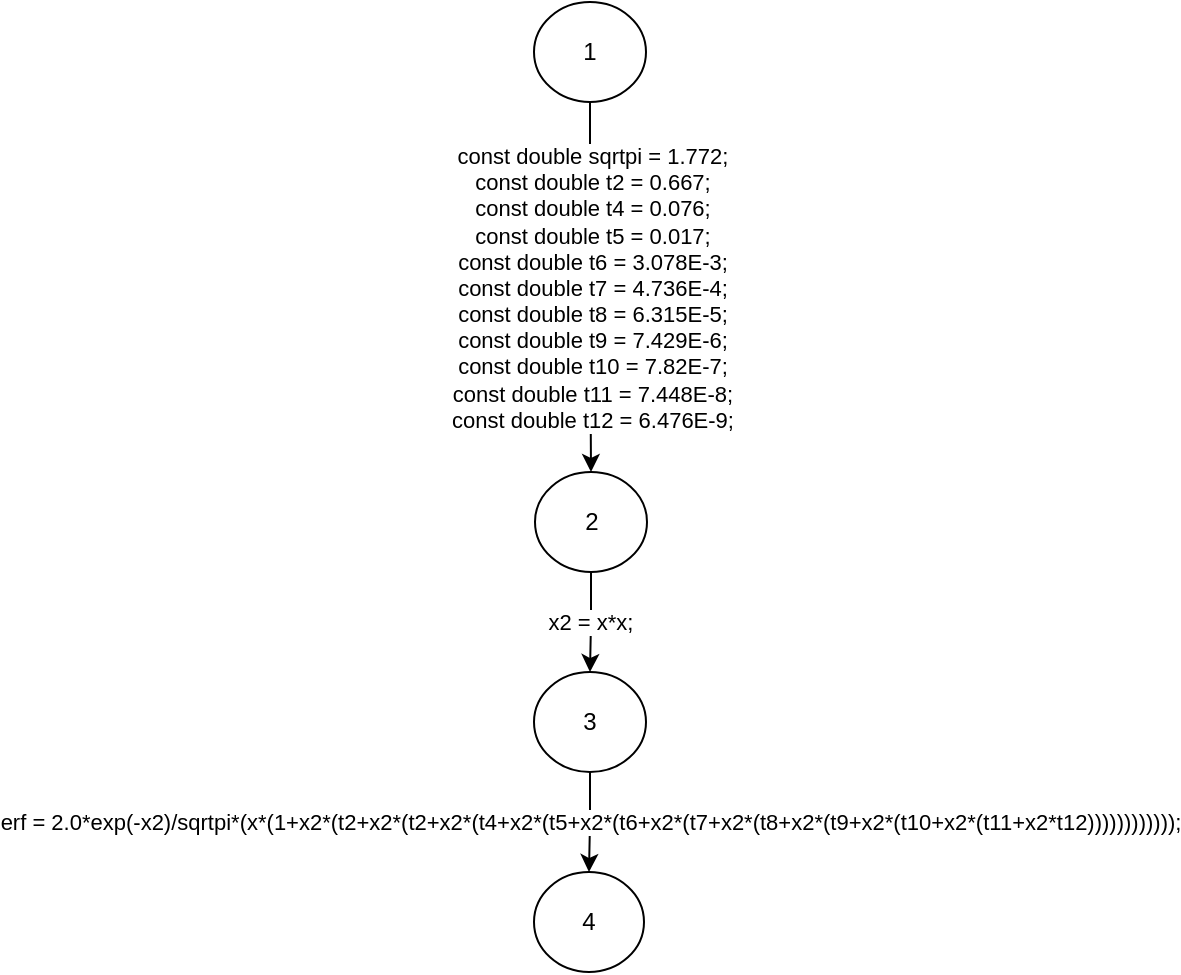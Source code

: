<mxfile version="17.2.4" type="device"><diagram id="5eH6XUUoIsyvYmC1KJE8" name="Page-1"><mxGraphModel dx="599" dy="649" grid="1" gridSize="10" guides="1" tooltips="1" connect="1" arrows="1" fold="1" page="1" pageScale="1" pageWidth="827" pageHeight="1169" math="0" shadow="0"><root><mxCell id="0"/><mxCell id="1" parent="0"/><mxCell id="ZeHRWhAKfUxHMtb45c6K-10" value="const double sqrtpi = 1.772;&lt;br&gt;const double t2&#9;&#9;= 0.667;&lt;br&gt;const double&#9;t4&#9;&#9;= 0.076;&lt;br&gt;const double&#9;t5&#9;&#9;= 0.017;&lt;br&gt;const double&#9;t6&#9;&#9;= 3.078E-3;&lt;br&gt;const double&#9;t7&#9;&#9;= 4.736E-4;&lt;br&gt;const double&#9;t8&#9;&#9;= 6.315E-5;&lt;br&gt;const double&#9;t9&#9;&#9;= 7.429E-6;&lt;br&gt;const double&#9;t10&#9;&#9;= 7.82E-7;&lt;br&gt;const double&#9;t11&#9;&#9;= 7.448E-8;&lt;br&gt;const double&#9;t12&#9;&#9;= 6.476E-9;" style="edgeStyle=orthogonalEdgeStyle;rounded=0;orthogonalLoop=1;jettySize=auto;html=1;exitX=0.5;exitY=1;exitDx=0;exitDy=0;entryX=0.5;entryY=0;entryDx=0;entryDy=0;" parent="1" source="ZeHRWhAKfUxHMtb45c6K-11" target="ZeHRWhAKfUxHMtb45c6K-14" edge="1"><mxGeometry relative="1" as="geometry"/></mxCell><mxCell id="ZeHRWhAKfUxHMtb45c6K-11" value="1" style="ellipse;whiteSpace=wrap;html=1;" parent="1" vertex="1"><mxGeometry x="396" y="350" width="56" height="50" as="geometry"/></mxCell><mxCell id="ZeHRWhAKfUxHMtb45c6K-12" value="x2 = x*x;" style="edgeStyle=orthogonalEdgeStyle;rounded=0;orthogonalLoop=1;jettySize=auto;html=1;exitX=0.5;exitY=1;exitDx=0;exitDy=0;entryX=0.5;entryY=0;entryDx=0;entryDy=0;" parent="1" source="ZeHRWhAKfUxHMtb45c6K-14" target="ZeHRWhAKfUxHMtb45c6K-16" edge="1"><mxGeometry relative="1" as="geometry"/></mxCell><mxCell id="ZeHRWhAKfUxHMtb45c6K-14" value="2" style="ellipse;whiteSpace=wrap;html=1;" parent="1" vertex="1"><mxGeometry x="396.5" y="585" width="56" height="50" as="geometry"/></mxCell><mxCell id="ZeHRWhAKfUxHMtb45c6K-15" value="erf = 2.0*exp(-x2)/sqrtpi*(x*(1+x2*(t2+x2*(t2+x2*(t4+x2*(t5+x2*(t6+x2*(t7+x2*(t8+x2*(t9+x2*(t10+x2*(t11+x2*t12))))))))))));" style="edgeStyle=orthogonalEdgeStyle;rounded=0;orthogonalLoop=1;jettySize=auto;html=1;exitX=0.5;exitY=1;exitDx=0;exitDy=0;entryX=0.5;entryY=0;entryDx=0;entryDy=0;" parent="1" source="ZeHRWhAKfUxHMtb45c6K-16" target="ZeHRWhAKfUxHMtb45c6K-18" edge="1"><mxGeometry relative="1" as="geometry"/></mxCell><mxCell id="ZeHRWhAKfUxHMtb45c6K-16" value="3" style="ellipse;whiteSpace=wrap;html=1;" parent="1" vertex="1"><mxGeometry x="396" y="685" width="56" height="50" as="geometry"/></mxCell><mxCell id="ZeHRWhAKfUxHMtb45c6K-18" value="4" style="ellipse;whiteSpace=wrap;html=1;" parent="1" vertex="1"><mxGeometry x="396" y="785" width="55" height="50" as="geometry"/></mxCell><mxCell id="3GDohZsAiEI7ZK79hu7z-40" value="false" style="edgeStyle=orthogonalEdgeStyle;rounded=0;orthogonalLoop=1;jettySize=auto;html=1;entryX=0;entryY=0.5;entryDx=0;entryDy=0;exitX=0;exitY=0.5;exitDx=0;exitDy=0;" parent="1" edge="1"><mxGeometry relative="1" as="geometry"><Array as="points"><mxPoint x="300" y="1810"/><mxPoint x="300" y="2700"/></Array><mxPoint x="364.5" y="1810" as="sourcePoint"/></mxGeometry></mxCell></root></mxGraphModel></diagram></mxfile>